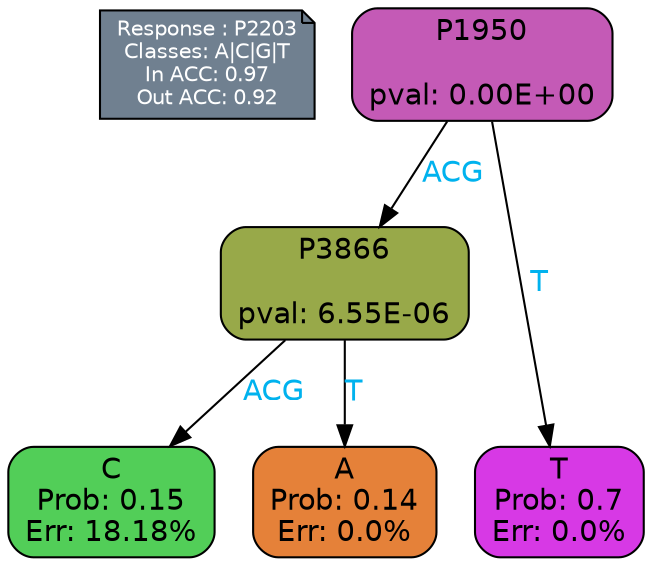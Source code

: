 digraph Tree {
node [shape=box, style="filled, rounded", color="black", fontname=helvetica] ;
graph [ranksep=equally, splines=polylines, bgcolor=transparent, dpi=600] ;
edge [fontname=helvetica] ;
LEGEND [label="Response : P2203
Classes: A|C|G|T
In ACC: 0.97
Out ACC: 0.92
",shape=note,align=left,style=filled,fillcolor="slategray",fontcolor="white",fontsize=10];1 [label="P1950

pval: 0.00E+00", fillcolor="#c45ab6"] ;
2 [label="P3866

pval: 6.55E-06", fillcolor="#98a949"] ;
3 [label="C
Prob: 0.15
Err: 18.18%", fillcolor="#52ce58"] ;
4 [label="A
Prob: 0.14
Err: 0.0%", fillcolor="#e58139"] ;
5 [label="T
Prob: 0.7
Err: 0.0%", fillcolor="#d739e5"] ;
1 -> 2 [label="ACG",fontcolor=deepskyblue2] ;
1 -> 5 [label="T",fontcolor=deepskyblue2] ;
2 -> 3 [label="ACG",fontcolor=deepskyblue2] ;
2 -> 4 [label="T",fontcolor=deepskyblue2] ;
{rank = same; 3;4;5;}{rank = same; LEGEND;1;}}